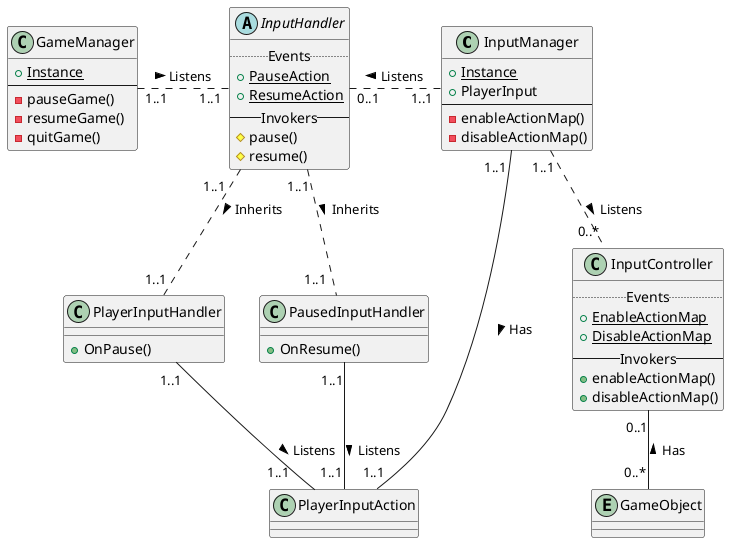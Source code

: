 @startuml inputsystem
class InputManager {
    {static} +Instance
    +PlayerInput
    --
    -enableActionMap()
    -disableActionMap()
}

abstract InputHandler {
    ..Events..
    {static} +PauseAction
    {static} +ResumeAction
    --Invokers--
    #pause()
    #resume()
}

class PlayerInputHandler {
    +OnPause()
}

class PausedInputHandler {
    +OnResume()
}

class PlayerInputAction {

}

class InputController {
    ..Events..
    {static} +EnableActionMap
    {static} +DisableActionMap
    --Invokers--
    +enableActionMap()
    +disableActionMap()
}

entity GameObject

class GameManager {
    {static} +Instance
    --
    -pauseGame()
    -resumeGame()
    -quitGame()
}

InputManager        "1..1"       .down.   "0..*"       InputController      : "Listens >"
InputController     "0..1"       -down-    "0..*"       GameObject           : "Has <"

InputManager        "1..1"       .left.    "0..1"       InputHandler         : "Listens >"
InputHandler        "1..1   "    .down.    "1..1"       PlayerInputHandler   : "Inherits >"
InputHandler        "1..1"       .down.    "1..1  "     PausedInputHandler   : "Inherits >"

InputManager        "1..1 "      -down-    "1..1"       PlayerInputAction    : "Has >"
PlayerInputHandler  "1..1"       -down-    "1..1    "   PlayerInputAction    : "Listens >"
PausedInputHandler  "1..1"       -down-    "1..1"       PlayerInputAction    : "Listens >"

GameManager         "1..1  "     .right.   "1..1"       InputHandler         : "Listens >"
@enduml
